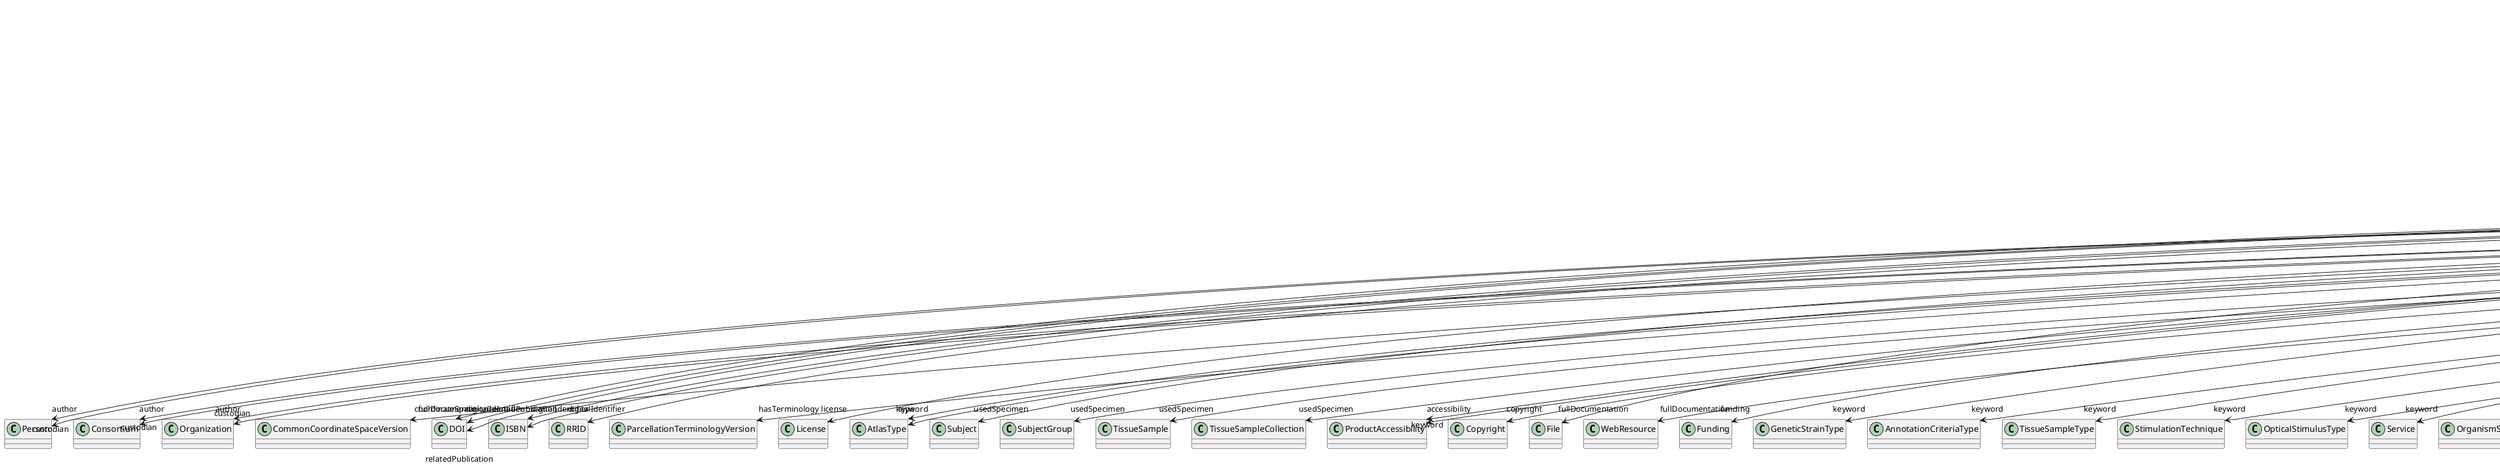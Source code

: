 @startuml
class BrainAtlasVersion {
+abbreviation
+author
+coordinateSpace
+digitalIdentifier
+hasTerminology
+isAlternativeVersionOf
+isNewVersionOf
+license
+majorVersionIdentifier
+ontologyIdentifier
+type
+usedSpecimen
+accessibility
+copyright
+custodian
+description
+fullDocumentation
+fullName
+funding
+homepage
+howToCite
+keyword
+otherContribution
+relatedPublication
+releaseDate
+repository
+shortName
+supportChannel
+versionIdentifier
+versionInnovation

}
BrainAtlasVersion -d-> "author" Person
BrainAtlasVersion -d-> "author" Consortium
BrainAtlasVersion -d-> "author" Organization
BrainAtlasVersion -d-> "coordinateSpace" CommonCoordinateSpaceVersion
BrainAtlasVersion -d-> "digitalIdentifier" DOI
BrainAtlasVersion -d-> "digitalIdentifier" ISBN
BrainAtlasVersion -d-> "digitalIdentifier" RRID
BrainAtlasVersion -d-> "hasTerminology" ParcellationTerminologyVersion
BrainAtlasVersion -d-> "isAlternativeVersionOf" BrainAtlasVersion
BrainAtlasVersion -d-> "isNewVersionOf" BrainAtlasVersion
BrainAtlasVersion -d-> "license" License
BrainAtlasVersion -d-> "type" AtlasType
BrainAtlasVersion -d-> "usedSpecimen" Subject
BrainAtlasVersion -d-> "usedSpecimen" SubjectGroup
BrainAtlasVersion -d-> "usedSpecimen" TissueSample
BrainAtlasVersion -d-> "usedSpecimen" TissueSampleCollection
BrainAtlasVersion -d-> "accessibility" ProductAccessibility
BrainAtlasVersion -d-> "copyright" Copyright
BrainAtlasVersion -d-> "custodian" Person
BrainAtlasVersion -d-> "custodian" Consortium
BrainAtlasVersion -d-> "custodian" Organization
BrainAtlasVersion -d-> "fullDocumentation" DOI
BrainAtlasVersion -d-> "fullDocumentation" File
BrainAtlasVersion -d-> "fullDocumentation" WebResource
BrainAtlasVersion -d-> "funding" Funding
BrainAtlasVersion -d-> "keyword" GeneticStrainType
BrainAtlasVersion -d-> "keyword" AnnotationCriteriaType
BrainAtlasVersion -d-> "keyword" TissueSampleType
BrainAtlasVersion -d-> "keyword" ProductAccessibility
BrainAtlasVersion -d-> "keyword" StimulationTechnique
BrainAtlasVersion -d-> "keyword" OpticalStimulusType
BrainAtlasVersion -d-> "keyword" Service
BrainAtlasVersion -d-> "keyword" OrganismSystem
BrainAtlasVersion -d-> "keyword" OperatingDevice
BrainAtlasVersion -d-> "keyword" VisualStimulusType
BrainAtlasVersion -d-> "keyword" CriteriaQualityType
BrainAtlasVersion -d-> "keyword" Disease
BrainAtlasVersion -d-> "keyword" SemanticDataType
BrainAtlasVersion -d-> "keyword" SoftwareFeature
BrainAtlasVersion -d-> "keyword" AtlasType
BrainAtlasVersion -d-> "keyword" StimulationApproach
BrainAtlasVersion -d-> "keyword" AnatomicalIdentificationType
BrainAtlasVersion -d-> "keyword" ProgrammingLanguage
BrainAtlasVersion -d-> "keyword" MeasuredSignalType
BrainAtlasVersion -d-> "keyword" MeasuredQuantity
BrainAtlasVersion -d-> "keyword" DataType
BrainAtlasVersion -d-> "keyword" DeviceType
BrainAtlasVersion -d-> "keyword" ModelScope
BrainAtlasVersion -d-> "keyword" UnitOfMeasurement
BrainAtlasVersion -d-> "keyword" AnatomicalPlane
BrainAtlasVersion -d-> "keyword" CranialWindowConstructionType
BrainAtlasVersion -d-> "keyword" CellType
BrainAtlasVersion -d-> "keyword" Species
BrainAtlasVersion -d-> "keyword" BiologicalSex
BrainAtlasVersion -d-> "keyword" PatchClampVariation
BrainAtlasVersion -d-> "keyword" AgeCategory
BrainAtlasVersion -d-> "keyword" AnatomicalAxesOrientation
BrainAtlasVersion -d-> "keyword" Laterality
BrainAtlasVersion -d-> "keyword" QualitativeOverlap
BrainAtlasVersion -d-> "keyword" Handedness
BrainAtlasVersion -d-> "keyword" FileUsageRole
BrainAtlasVersion -d-> "keyword" Terminology
BrainAtlasVersion -d-> "keyword" TissueSampleAttribute
BrainAtlasVersion -d-> "keyword" EthicsAssessment
BrainAtlasVersion -d-> "keyword" ChemicalMixtureType
BrainAtlasVersion -d-> "keyword" Technique
BrainAtlasVersion -d-> "keyword" EducationalLevel
BrainAtlasVersion -d-> "keyword" OrganismSubstance
BrainAtlasVersion -d-> "keyword" BreedingType
BrainAtlasVersion -d-> "keyword" SoftwareApplicationCategory
BrainAtlasVersion -d-> "keyword" OlfactoryStimulusType
BrainAtlasVersion -d-> "keyword" TermSuggestion
BrainAtlasVersion -d-> "keyword" AnnotationType
BrainAtlasVersion -d-> "keyword" AuditoryStimulusType
BrainAtlasVersion -d-> "keyword" TactileStimulusType
BrainAtlasVersion -d-> "keyword" ExperimentalApproach
BrainAtlasVersion -d-> "keyword" SubjectAttribute
BrainAtlasVersion -d-> "keyword" AnalysisTechnique
BrainAtlasVersion -d-> "keyword" PreparationType
BrainAtlasVersion -d-> "keyword" MetaDataModelType
BrainAtlasVersion -d-> "keyword" FileBundleGrouping
BrainAtlasVersion -d-> "keyword" ElectricalStimulusType
BrainAtlasVersion -d-> "keyword" UBERONParcellation
BrainAtlasVersion -d-> "keyword" Organ
BrainAtlasVersion -d-> "keyword" Colormap
BrainAtlasVersion -d-> "keyword" DiseaseModel
BrainAtlasVersion -d-> "keyword" OperatingSystem
BrainAtlasVersion -d-> "keyword" DifferenceMeasure
BrainAtlasVersion -d-> "keyword" BiologicalOrder
BrainAtlasVersion -d-> "keyword" ContributionType
BrainAtlasVersion -d-> "keyword" SubcellularEntity
BrainAtlasVersion -d-> "keyword" BiologicalProcess
BrainAtlasVersion -d-> "keyword" Language
BrainAtlasVersion -d-> "keyword" LearningResourceType
BrainAtlasVersion -d-> "keyword" ActionStatusType
BrainAtlasVersion -d-> "keyword" GustatoryStimulusType
BrainAtlasVersion -d-> "keyword" TypeOfUncertainty
BrainAtlasVersion -d-> "keyword" ModelAbstractionLevel
BrainAtlasVersion -d-> "keyword" CellCultureType
BrainAtlasVersion -d-> "keyword" FileRepositoryType
BrainAtlasVersion -d-> "keyword" MolecularEntity
BrainAtlasVersion -d-> "keyword" SetupType
BrainAtlasVersion -d-> "keyword" CranialWindowReinforcementType
BrainAtlasVersion -d-> "otherContribution" Contribution
BrainAtlasVersion -d-> "relatedPublication" Chapter
BrainAtlasVersion -d-> "relatedPublication" ScholarlyArticle
BrainAtlasVersion -d-> "relatedPublication" Book
BrainAtlasVersion -d-> "relatedPublication" ISSN
BrainAtlasVersion -d-> "relatedPublication" HANDLE
BrainAtlasVersion -d-> "relatedPublication" ISBN
BrainAtlasVersion -d-> "relatedPublication" DOI
BrainAtlasVersion -d-> "repository" FileRepository

@enduml
